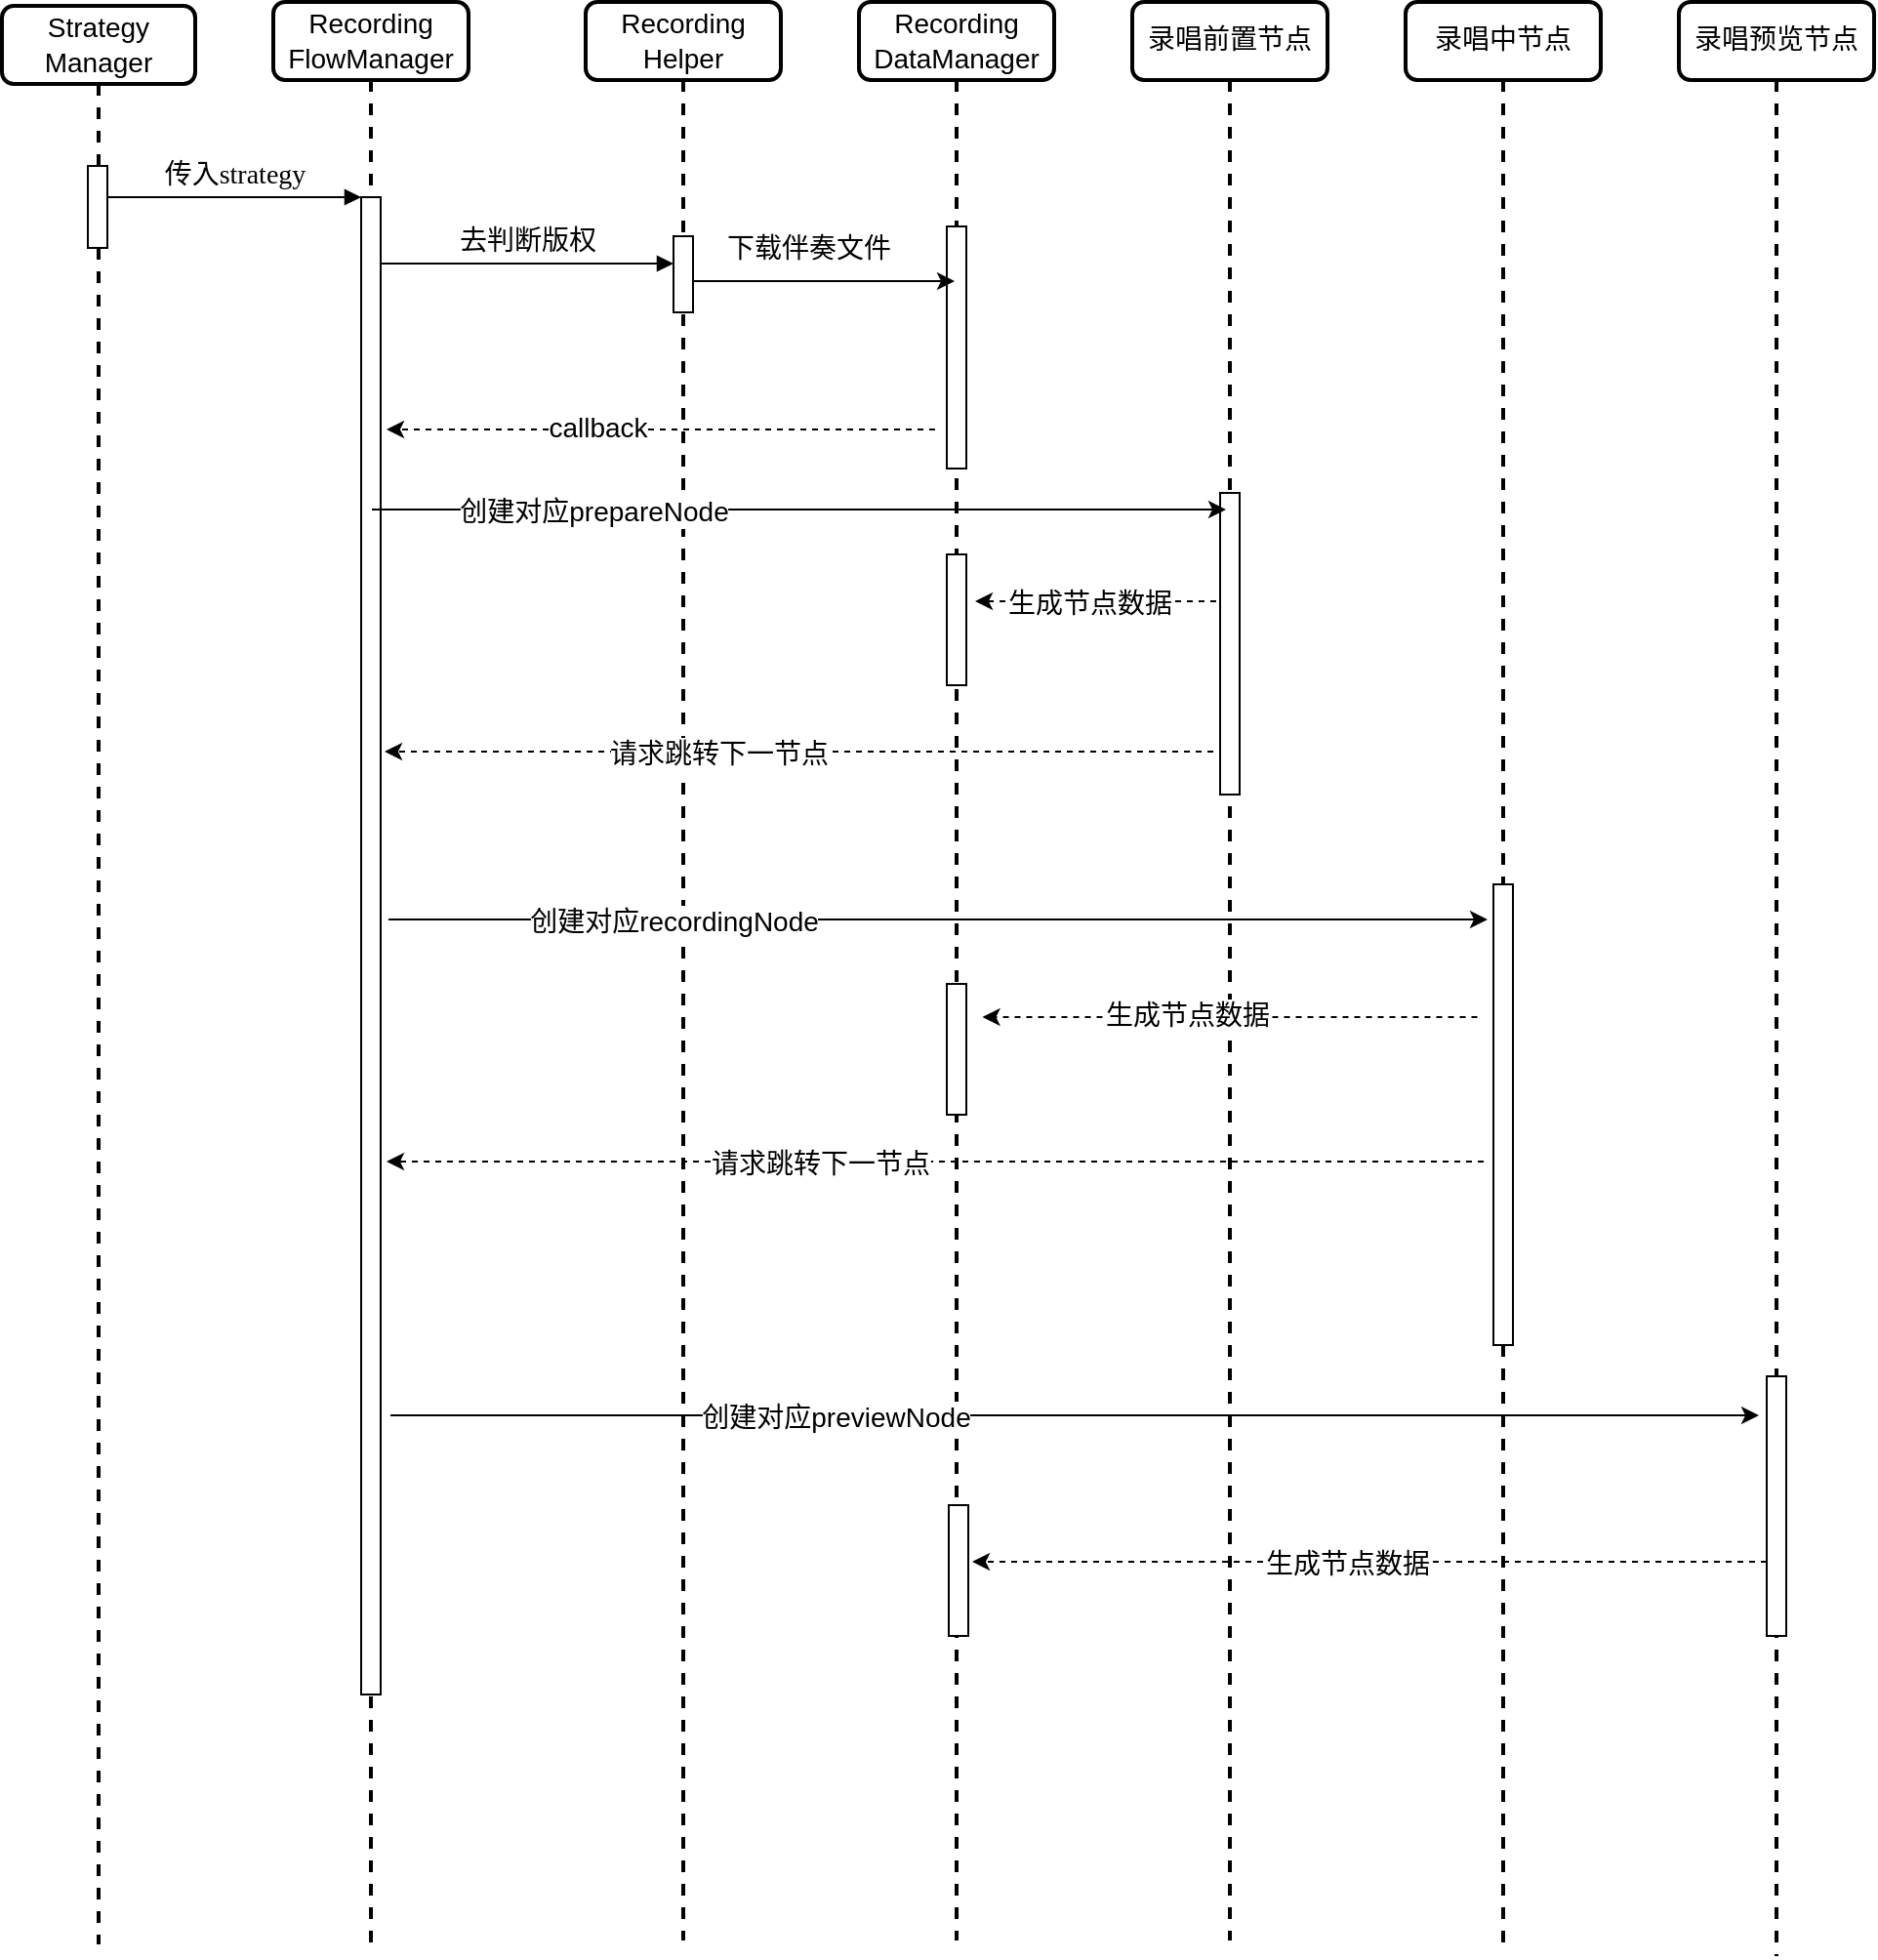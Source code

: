 <mxfile version="14.9.2" type="github">
  <diagram name="Page-1" id="13e1069c-82ec-6db2-03f1-153e76fe0fe0">
    <mxGraphModel dx="2066" dy="1154" grid="0" gridSize="10" guides="1" tooltips="1" connect="1" arrows="1" fold="1" page="0" pageScale="1" pageWidth="1100" pageHeight="850" background="none" math="0" shadow="0">
      <root>
        <mxCell id="0" />
        <mxCell id="1" parent="0" />
        <mxCell id="7baba1c4bc27f4b0-2" value="&lt;span style=&quot;font-family: &amp;#34;helvetica&amp;#34;&quot;&gt;Recording&lt;/span&gt;&lt;br style=&quot;font-family: &amp;#34;helvetica&amp;#34;&quot;&gt;&lt;span style=&quot;font-family: &amp;#34;helvetica&amp;#34;&quot;&gt;FlowManager&lt;/span&gt;" style="shape=umlLifeline;perimeter=lifelinePerimeter;whiteSpace=wrap;html=1;container=1;collapsible=0;recursiveResize=0;outlineConnect=0;rounded=1;shadow=0;comic=0;labelBackgroundColor=none;strokeWidth=2;fontFamily=Verdana;fontSize=14;align=center;" parent="1" vertex="1">
          <mxGeometry x="240" y="80" width="100" height="995" as="geometry" />
        </mxCell>
        <mxCell id="7baba1c4bc27f4b0-10" value="" style="html=1;points=[];perimeter=orthogonalPerimeter;rounded=0;shadow=0;comic=0;labelBackgroundColor=none;strokeWidth=1;fontFamily=Verdana;fontSize=14;align=center;" parent="7baba1c4bc27f4b0-2" vertex="1">
          <mxGeometry x="45" y="100" width="10" height="767" as="geometry" />
        </mxCell>
        <mxCell id="7baba1c4bc27f4b0-3" value="&lt;span style=&quot;font-family: &amp;#34;helvetica&amp;#34;&quot;&gt;Recording&lt;/span&gt;&lt;br style=&quot;font-family: &amp;#34;helvetica&amp;#34;&quot;&gt;&lt;span style=&quot;font-family: &amp;#34;helvetica&amp;#34;&quot;&gt;Helper&lt;/span&gt;" style="shape=umlLifeline;perimeter=lifelinePerimeter;whiteSpace=wrap;html=1;container=1;collapsible=0;recursiveResize=0;outlineConnect=0;rounded=1;shadow=0;comic=0;labelBackgroundColor=none;strokeWidth=2;fontFamily=Verdana;fontSize=14;align=center;" parent="1" vertex="1">
          <mxGeometry x="400" y="80" width="100" height="993" as="geometry" />
        </mxCell>
        <mxCell id="7baba1c4bc27f4b0-13" value="" style="html=1;points=[];perimeter=orthogonalPerimeter;rounded=0;shadow=0;comic=0;labelBackgroundColor=none;strokeWidth=1;fontFamily=Verdana;fontSize=14;align=center;" parent="7baba1c4bc27f4b0-3" vertex="1">
          <mxGeometry x="45" y="120" width="10" height="39" as="geometry" />
        </mxCell>
        <mxCell id="7baba1c4bc27f4b0-4" value="&lt;span style=&quot;font-family: &amp;#34;helvetica&amp;#34;&quot;&gt;Recording&lt;/span&gt;&lt;br style=&quot;font-family: &amp;#34;helvetica&amp;#34;&quot;&gt;&lt;span style=&quot;font-family: &amp;#34;helvetica&amp;#34;&quot;&gt;DataManager&lt;/span&gt;" style="shape=umlLifeline;perimeter=lifelinePerimeter;whiteSpace=wrap;html=1;container=1;collapsible=0;recursiveResize=0;outlineConnect=0;rounded=1;shadow=0;comic=0;labelBackgroundColor=none;strokeWidth=2;fontFamily=Verdana;fontSize=14;align=center;" parent="1" vertex="1">
          <mxGeometry x="540" y="80" width="100" height="993" as="geometry" />
        </mxCell>
        <mxCell id="7baba1c4bc27f4b0-5" value="&lt;span style=&quot;text-align: left&quot;&gt;录唱前置节点&lt;/span&gt;" style="shape=umlLifeline;perimeter=lifelinePerimeter;whiteSpace=wrap;html=1;container=1;collapsible=0;recursiveResize=0;outlineConnect=0;rounded=1;shadow=0;comic=0;labelBackgroundColor=none;strokeWidth=2;fontFamily=Verdana;fontSize=14;align=center;" parent="1" vertex="1">
          <mxGeometry x="680" y="80" width="100" height="993" as="geometry" />
        </mxCell>
        <mxCell id="7baba1c4bc27f4b0-6" value="&lt;span style=&quot;text-align: left&quot;&gt;录唱中节点&lt;/span&gt;" style="shape=umlLifeline;perimeter=lifelinePerimeter;whiteSpace=wrap;html=1;container=1;collapsible=0;recursiveResize=0;outlineConnect=0;rounded=1;shadow=0;comic=0;labelBackgroundColor=none;strokeWidth=2;fontFamily=Verdana;fontSize=14;align=center;" parent="1" vertex="1">
          <mxGeometry x="820" y="80" width="100" height="996" as="geometry" />
        </mxCell>
        <mxCell id="7baba1c4bc27f4b0-7" value="&lt;span style=&quot;text-align: left&quot;&gt;录唱预览节点&lt;/span&gt;" style="shape=umlLifeline;perimeter=lifelinePerimeter;whiteSpace=wrap;html=1;container=1;collapsible=0;recursiveResize=0;outlineConnect=0;rounded=1;shadow=0;comic=0;labelBackgroundColor=none;strokeWidth=2;fontFamily=Verdana;fontSize=14;align=center;" parent="1" vertex="1">
          <mxGeometry x="960" y="80" width="100" height="1001" as="geometry" />
        </mxCell>
        <mxCell id="2f8TtKN7BCYIr3ZQ2cgl-42" value="" style="endArrow=classic;html=1;fontSize=14;" edge="1" parent="7baba1c4bc27f4b0-7">
          <mxGeometry width="50" height="50" relative="1" as="geometry">
            <mxPoint x="-660" y="724" as="sourcePoint" />
            <mxPoint x="41" y="724" as="targetPoint" />
            <Array as="points">
              <mxPoint x="-428.5" y="724" />
              <mxPoint x="-318.5" y="724" />
            </Array>
          </mxGeometry>
        </mxCell>
        <mxCell id="2f8TtKN7BCYIr3ZQ2cgl-43" value="创建对应previewNode" style="edgeLabel;html=1;align=center;verticalAlign=middle;resizable=0;points=[];fontSize=14;" vertex="1" connectable="0" parent="2f8TtKN7BCYIr3ZQ2cgl-42">
          <mxGeometry x="-0.482" y="-1" relative="1" as="geometry">
            <mxPoint x="46" as="offset" />
          </mxGeometry>
        </mxCell>
        <mxCell id="7baba1c4bc27f4b0-25" value="" style="html=1;points=[];perimeter=orthogonalPerimeter;rounded=0;shadow=0;comic=0;labelBackgroundColor=none;strokeColor=#000000;strokeWidth=1;fillColor=#FFFFFF;fontFamily=Verdana;fontSize=14;fontColor=#000000;align=center;" parent="7baba1c4bc27f4b0-7" vertex="1">
          <mxGeometry x="45" y="704" width="10" height="133" as="geometry" />
        </mxCell>
        <mxCell id="2f8TtKN7BCYIr3ZQ2cgl-29" value="" style="endArrow=classic;html=1;fontSize=14;dashed=1;" edge="1" parent="7baba1c4bc27f4b0-7">
          <mxGeometry width="50" height="50" relative="1" as="geometry">
            <mxPoint x="45" y="799" as="sourcePoint" />
            <mxPoint x="-362" y="799" as="targetPoint" />
          </mxGeometry>
        </mxCell>
        <mxCell id="2f8TtKN7BCYIr3ZQ2cgl-30" value="生成节点数据" style="edgeLabel;html=1;align=center;verticalAlign=middle;resizable=0;points=[];fontSize=14;" vertex="1" connectable="0" parent="2f8TtKN7BCYIr3ZQ2cgl-29">
          <mxGeometry x="0.254" y="1" relative="1" as="geometry">
            <mxPoint x="40" as="offset" />
          </mxGeometry>
        </mxCell>
        <mxCell id="7baba1c4bc27f4b0-8" value="&lt;span style=&quot;font-family: &amp;#34;helvetica&amp;#34;&quot;&gt;Strategy&lt;/span&gt;&lt;br style=&quot;font-family: &amp;#34;helvetica&amp;#34;&quot;&gt;&lt;span style=&quot;font-family: &amp;#34;helvetica&amp;#34;&quot;&gt;Manager&lt;/span&gt;" style="shape=umlLifeline;perimeter=lifelinePerimeter;whiteSpace=wrap;html=1;container=0;collapsible=0;recursiveResize=0;outlineConnect=0;rounded=1;shadow=0;comic=0;labelBackgroundColor=none;strokeWidth=2;fontFamily=Verdana;fontSize=14;align=center;" parent="1" vertex="1">
          <mxGeometry x="101" y="82" width="99" height="993" as="geometry" />
        </mxCell>
        <mxCell id="7baba1c4bc27f4b0-19" value="" style="html=1;points=[];perimeter=orthogonalPerimeter;rounded=0;shadow=0;comic=0;labelBackgroundColor=none;strokeWidth=1;fontFamily=Verdana;fontSize=14;align=center;" parent="1" vertex="1">
          <mxGeometry x="725" y="331.5" width="10" height="154.5" as="geometry" />
        </mxCell>
        <mxCell id="7baba1c4bc27f4b0-11" value="传入strategy" style="html=1;verticalAlign=bottom;endArrow=block;entryX=0;entryY=0;labelBackgroundColor=none;fontFamily=Verdana;fontSize=14;edgeStyle=elbowEdgeStyle;elbow=vertical;" parent="1" source="7baba1c4bc27f4b0-9" target="7baba1c4bc27f4b0-10" edge="1">
          <mxGeometry relative="1" as="geometry">
            <mxPoint x="220" y="190" as="sourcePoint" />
          </mxGeometry>
        </mxCell>
        <mxCell id="7baba1c4bc27f4b0-14" value="去判断版权" style="html=1;verticalAlign=bottom;endArrow=block;labelBackgroundColor=none;fontFamily=Verdana;fontSize=14;edgeStyle=elbowEdgeStyle;elbow=vertical;" parent="1" source="7baba1c4bc27f4b0-10" edge="1">
          <mxGeometry relative="1" as="geometry">
            <mxPoint x="370" y="200" as="sourcePoint" />
            <mxPoint x="445" y="214" as="targetPoint" />
            <Array as="points">
              <mxPoint x="307" y="214" />
            </Array>
          </mxGeometry>
        </mxCell>
        <mxCell id="2f8TtKN7BCYIr3ZQ2cgl-4" value="" style="endArrow=classic;html=1;fontSize=14;" edge="1" parent="1" source="7baba1c4bc27f4b0-2">
          <mxGeometry width="50" height="50" relative="1" as="geometry">
            <mxPoint x="764" y="428" as="sourcePoint" />
            <mxPoint x="728" y="340" as="targetPoint" />
            <Array as="points">
              <mxPoint x="521" y="340" />
              <mxPoint x="631" y="340" />
            </Array>
          </mxGeometry>
        </mxCell>
        <mxCell id="2f8TtKN7BCYIr3ZQ2cgl-5" value="创建对应prepareNode" style="edgeLabel;html=1;align=center;verticalAlign=middle;resizable=0;points=[];fontSize=14;" vertex="1" connectable="0" parent="2f8TtKN7BCYIr3ZQ2cgl-4">
          <mxGeometry x="-0.482" y="-1" relative="1" as="geometry">
            <mxPoint as="offset" />
          </mxGeometry>
        </mxCell>
        <mxCell id="2f8TtKN7BCYIr3ZQ2cgl-6" value="" style="html=1;points=[];perimeter=orthogonalPerimeter;rounded=0;shadow=0;comic=0;labelBackgroundColor=none;strokeWidth=1;fontFamily=Verdana;fontSize=14;align=center;" vertex="1" parent="1">
          <mxGeometry x="585" y="195" width="10" height="124" as="geometry" />
        </mxCell>
        <mxCell id="2f8TtKN7BCYIr3ZQ2cgl-7" value="下载伴奏文件" style="text;html=1;align=center;verticalAlign=middle;resizable=0;points=[];autosize=1;strokeColor=none;fontSize=14;" vertex="1" parent="1">
          <mxGeometry x="467" y="195" width="94" height="21" as="geometry" />
        </mxCell>
        <mxCell id="2f8TtKN7BCYIr3ZQ2cgl-10" value="" style="endArrow=classic;html=1;fontSize=14;exitX=1;exitY=0.59;exitDx=0;exitDy=0;exitPerimeter=0;" edge="1" parent="1" source="7baba1c4bc27f4b0-13" target="7baba1c4bc27f4b0-4">
          <mxGeometry width="50" height="50" relative="1" as="geometry">
            <mxPoint x="764" y="428" as="sourcePoint" />
            <mxPoint x="583" y="226" as="targetPoint" />
          </mxGeometry>
        </mxCell>
        <mxCell id="2f8TtKN7BCYIr3ZQ2cgl-14" value="" style="endArrow=classic;html=1;fontSize=14;dashed=1;entryX=1.45;entryY=0.358;entryDx=0;entryDy=0;entryPerimeter=0;" edge="1" parent="1" target="2f8TtKN7BCYIr3ZQ2cgl-15">
          <mxGeometry width="50" height="50" relative="1" as="geometry">
            <mxPoint x="723" y="387" as="sourcePoint" />
            <mxPoint x="632" y="403" as="targetPoint" />
          </mxGeometry>
        </mxCell>
        <mxCell id="2f8TtKN7BCYIr3ZQ2cgl-16" value="生成节点数据" style="edgeLabel;html=1;align=center;verticalAlign=middle;resizable=0;points=[];fontSize=14;" vertex="1" connectable="0" parent="2f8TtKN7BCYIr3ZQ2cgl-14">
          <mxGeometry x="0.254" y="1" relative="1" as="geometry">
            <mxPoint x="12" as="offset" />
          </mxGeometry>
        </mxCell>
        <mxCell id="2f8TtKN7BCYIr3ZQ2cgl-15" value="" style="html=1;points=[];perimeter=orthogonalPerimeter;rounded=0;shadow=0;comic=0;labelBackgroundColor=none;strokeWidth=1;fontFamily=Verdana;fontSize=14;align=center;" vertex="1" parent="1">
          <mxGeometry x="585" y="363" width="10" height="67" as="geometry" />
        </mxCell>
        <mxCell id="2f8TtKN7BCYIr3ZQ2cgl-19" value="" style="html=1;points=[];perimeter=orthogonalPerimeter;rounded=0;shadow=0;comic=0;labelBackgroundColor=none;strokeWidth=1;fontFamily=Verdana;fontSize=14;align=center;" vertex="1" parent="1">
          <mxGeometry x="865" y="532" width="10" height="236" as="geometry" />
        </mxCell>
        <mxCell id="2f8TtKN7BCYIr3ZQ2cgl-20" value="" style="endArrow=classic;html=1;fontSize=14;dashed=1;" edge="1" parent="1">
          <mxGeometry width="50" height="50" relative="1" as="geometry">
            <mxPoint x="856.75" y="600" as="sourcePoint" />
            <mxPoint x="603.25" y="600" as="targetPoint" />
          </mxGeometry>
        </mxCell>
        <mxCell id="2f8TtKN7BCYIr3ZQ2cgl-21" value="生成节点数据" style="edgeLabel;html=1;align=center;verticalAlign=middle;resizable=0;points=[];fontSize=14;" vertex="1" connectable="0" parent="2f8TtKN7BCYIr3ZQ2cgl-20">
          <mxGeometry x="0.254" y="1" relative="1" as="geometry">
            <mxPoint x="10" y="-2" as="offset" />
          </mxGeometry>
        </mxCell>
        <mxCell id="2f8TtKN7BCYIr3ZQ2cgl-22" value="" style="html=1;points=[];perimeter=orthogonalPerimeter;rounded=0;shadow=0;comic=0;labelBackgroundColor=none;strokeWidth=1;fontFamily=Verdana;fontSize=14;align=center;" vertex="1" parent="1">
          <mxGeometry x="585" y="583" width="10" height="67" as="geometry" />
        </mxCell>
        <mxCell id="2f8TtKN7BCYIr3ZQ2cgl-31" value="" style="endArrow=classic;html=1;fontSize=14;dashed=1;" edge="1" parent="1">
          <mxGeometry width="50" height="50" relative="1" as="geometry">
            <mxPoint x="579" y="299" as="sourcePoint" />
            <mxPoint x="298" y="299" as="targetPoint" />
          </mxGeometry>
        </mxCell>
        <mxCell id="2f8TtKN7BCYIr3ZQ2cgl-32" value="callback" style="edgeLabel;html=1;align=center;verticalAlign=middle;resizable=0;points=[];fontSize=14;" vertex="1" connectable="0" parent="2f8TtKN7BCYIr3ZQ2cgl-31">
          <mxGeometry x="0.254" y="1" relative="1" as="geometry">
            <mxPoint x="3" y="-2" as="offset" />
          </mxGeometry>
        </mxCell>
        <mxCell id="2f8TtKN7BCYIr3ZQ2cgl-35" value="" style="endArrow=classic;html=1;fontSize=14;dashed=1;" edge="1" parent="1">
          <mxGeometry width="50" height="50" relative="1" as="geometry">
            <mxPoint x="721.5" y="464" as="sourcePoint" />
            <mxPoint x="297" y="464" as="targetPoint" />
          </mxGeometry>
        </mxCell>
        <mxCell id="2f8TtKN7BCYIr3ZQ2cgl-36" value="请求跳转下一节点" style="edgeLabel;html=1;align=center;verticalAlign=middle;resizable=0;points=[];fontSize=14;" vertex="1" connectable="0" parent="2f8TtKN7BCYIr3ZQ2cgl-35">
          <mxGeometry x="0.254" y="1" relative="1" as="geometry">
            <mxPoint x="12" as="offset" />
          </mxGeometry>
        </mxCell>
        <mxCell id="2f8TtKN7BCYIr3ZQ2cgl-38" value="" style="endArrow=classic;html=1;fontSize=14;" edge="1" parent="1">
          <mxGeometry width="50" height="50" relative="1" as="geometry">
            <mxPoint x="299" y="550" as="sourcePoint" />
            <mxPoint x="862" y="550" as="targetPoint" />
            <Array as="points">
              <mxPoint x="530.5" y="550" />
              <mxPoint x="640.5" y="550" />
            </Array>
          </mxGeometry>
        </mxCell>
        <mxCell id="2f8TtKN7BCYIr3ZQ2cgl-39" value="创建对应recordingNode" style="edgeLabel;html=1;align=center;verticalAlign=middle;resizable=0;points=[];fontSize=14;" vertex="1" connectable="0" parent="2f8TtKN7BCYIr3ZQ2cgl-38">
          <mxGeometry x="-0.482" y="-1" relative="1" as="geometry">
            <mxPoint as="offset" />
          </mxGeometry>
        </mxCell>
        <mxCell id="2f8TtKN7BCYIr3ZQ2cgl-40" value="" style="endArrow=classic;html=1;fontSize=14;dashed=1;" edge="1" parent="1">
          <mxGeometry width="50" height="50" relative="1" as="geometry">
            <mxPoint x="860" y="674" as="sourcePoint" />
            <mxPoint x="298" y="674" as="targetPoint" />
          </mxGeometry>
        </mxCell>
        <mxCell id="2f8TtKN7BCYIr3ZQ2cgl-41" value="请求跳转下一节点" style="edgeLabel;html=1;align=center;verticalAlign=middle;resizable=0;points=[];fontSize=14;" vertex="1" connectable="0" parent="2f8TtKN7BCYIr3ZQ2cgl-40">
          <mxGeometry x="0.254" y="1" relative="1" as="geometry">
            <mxPoint x="12" as="offset" />
          </mxGeometry>
        </mxCell>
        <mxCell id="2f8TtKN7BCYIr3ZQ2cgl-28" value="" style="html=1;points=[];perimeter=orthogonalPerimeter;rounded=0;shadow=0;comic=0;labelBackgroundColor=none;strokeWidth=1;fontFamily=Verdana;fontSize=14;align=center;" vertex="1" parent="1">
          <mxGeometry x="586" y="850" width="10" height="67" as="geometry" />
        </mxCell>
        <mxCell id="7baba1c4bc27f4b0-9" value="" style="html=1;points=[];perimeter=orthogonalPerimeter;rounded=0;shadow=0;comic=0;labelBackgroundColor=none;strokeWidth=1;fontFamily=Verdana;fontSize=14;align=center;" parent="1" vertex="1">
          <mxGeometry x="145" y="164" width="10" height="42" as="geometry" />
        </mxCell>
      </root>
    </mxGraphModel>
  </diagram>
</mxfile>
